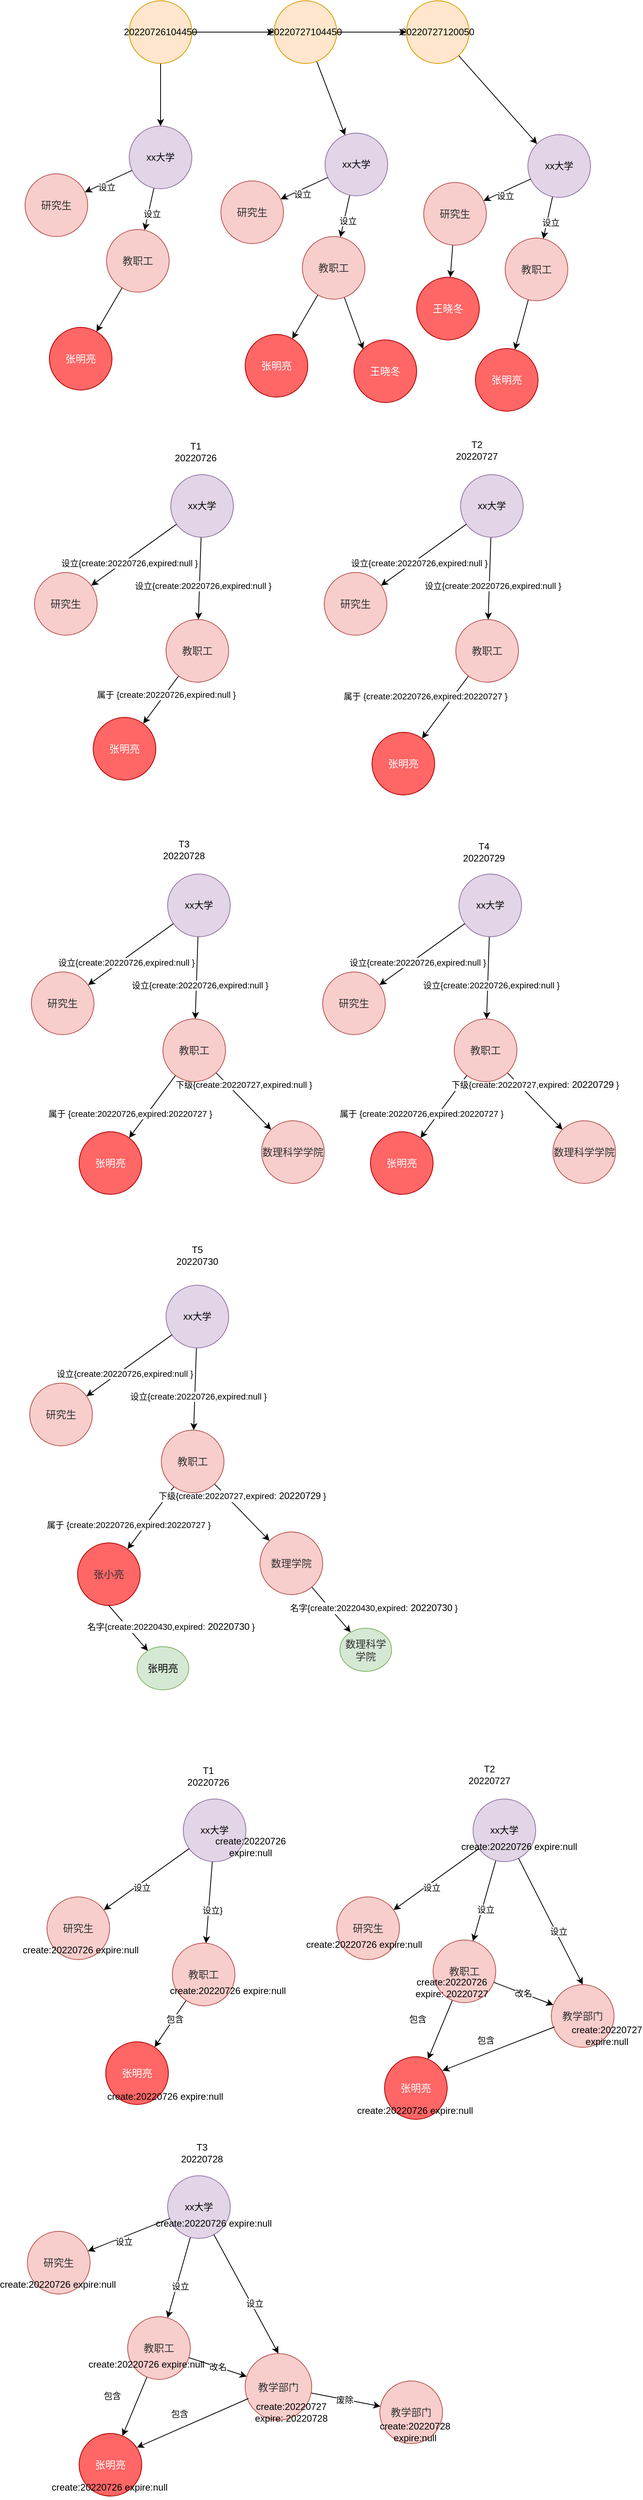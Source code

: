 <mxfile version="20.2.0" type="github">
  <diagram id="Nt__C9s7tZ92eEg6zFDS" name="第 1 页">
    <mxGraphModel dx="909" dy="622" grid="0" gridSize="10" guides="1" tooltips="1" connect="1" arrows="1" fold="1" page="1" pageScale="1" pageWidth="827" pageHeight="1169" math="0" shadow="0">
      <root>
        <mxCell id="0" />
        <mxCell id="1" parent="0" />
        <mxCell id="R3m3DmFI2uvPZftCLMGJ-3" value="" style="edgeStyle=orthogonalEdgeStyle;rounded=0;orthogonalLoop=1;jettySize=auto;html=1;" edge="1" parent="1" source="R3m3DmFI2uvPZftCLMGJ-1" target="R3m3DmFI2uvPZftCLMGJ-2">
          <mxGeometry relative="1" as="geometry" />
        </mxCell>
        <mxCell id="R3m3DmFI2uvPZftCLMGJ-9" value="" style="edgeStyle=orthogonalEdgeStyle;rounded=0;orthogonalLoop=1;jettySize=auto;html=1;" edge="1" parent="1" source="R3m3DmFI2uvPZftCLMGJ-1" target="R3m3DmFI2uvPZftCLMGJ-8">
          <mxGeometry relative="1" as="geometry" />
        </mxCell>
        <mxCell id="R3m3DmFI2uvPZftCLMGJ-1" value="20220726104450" style="ellipse;whiteSpace=wrap;html=1;aspect=fixed;fillColor=#ffe6cc;strokeColor=#d79b00;" vertex="1" parent="1">
          <mxGeometry x="167" y="107" width="80" height="80" as="geometry" />
        </mxCell>
        <mxCell id="R3m3DmFI2uvPZftCLMGJ-5" value="" style="edgeStyle=orthogonalEdgeStyle;rounded=0;orthogonalLoop=1;jettySize=auto;html=1;" edge="1" parent="1" source="R3m3DmFI2uvPZftCLMGJ-2" target="R3m3DmFI2uvPZftCLMGJ-4">
          <mxGeometry relative="1" as="geometry" />
        </mxCell>
        <mxCell id="R3m3DmFI2uvPZftCLMGJ-31" style="edgeStyle=none;rounded=0;orthogonalLoop=1;jettySize=auto;html=1;fontColor=#FFFFFF;" edge="1" parent="1" source="R3m3DmFI2uvPZftCLMGJ-2" target="R3m3DmFI2uvPZftCLMGJ-22">
          <mxGeometry relative="1" as="geometry" />
        </mxCell>
        <mxCell id="R3m3DmFI2uvPZftCLMGJ-2" value="20220727104450" style="ellipse;whiteSpace=wrap;html=1;aspect=fixed;fillColor=#ffe6cc;strokeColor=#d79b00;" vertex="1" parent="1">
          <mxGeometry x="352" y="107" width="80" height="80" as="geometry" />
        </mxCell>
        <mxCell id="R3m3DmFI2uvPZftCLMGJ-43" style="edgeStyle=none;rounded=0;orthogonalLoop=1;jettySize=auto;html=1;entryX=0;entryY=0;entryDx=0;entryDy=0;fontColor=#FFFFFF;" edge="1" parent="1" source="R3m3DmFI2uvPZftCLMGJ-4" target="R3m3DmFI2uvPZftCLMGJ-34">
          <mxGeometry relative="1" as="geometry" />
        </mxCell>
        <mxCell id="R3m3DmFI2uvPZftCLMGJ-4" value="20220727120050" style="ellipse;whiteSpace=wrap;html=1;aspect=fixed;fillColor=#ffe6cc;strokeColor=#d79b00;" vertex="1" parent="1">
          <mxGeometry x="521" y="107" width="80" height="80" as="geometry" />
        </mxCell>
        <mxCell id="R3m3DmFI2uvPZftCLMGJ-11" value="" style="rounded=0;orthogonalLoop=1;jettySize=auto;html=1;" edge="1" parent="1" source="R3m3DmFI2uvPZftCLMGJ-8" target="R3m3DmFI2uvPZftCLMGJ-10">
          <mxGeometry relative="1" as="geometry" />
        </mxCell>
        <mxCell id="R3m3DmFI2uvPZftCLMGJ-12" value="设立" style="edgeLabel;html=1;align=center;verticalAlign=middle;resizable=0;points=[];" vertex="1" connectable="0" parent="R3m3DmFI2uvPZftCLMGJ-11">
          <mxGeometry x="0.163" y="4" relative="1" as="geometry">
            <mxPoint y="1" as="offset" />
          </mxGeometry>
        </mxCell>
        <mxCell id="R3m3DmFI2uvPZftCLMGJ-8" value="xx大学" style="ellipse;whiteSpace=wrap;html=1;aspect=fixed;fillColor=#e1d5e7;strokeColor=#9673a6;" vertex="1" parent="1">
          <mxGeometry x="167" y="267" width="80" height="80" as="geometry" />
        </mxCell>
        <mxCell id="R3m3DmFI2uvPZftCLMGJ-17" value="" style="edgeStyle=none;rounded=0;orthogonalLoop=1;jettySize=auto;html=1;" edge="1" parent="1" source="R3m3DmFI2uvPZftCLMGJ-10" target="R3m3DmFI2uvPZftCLMGJ-16">
          <mxGeometry relative="1" as="geometry" />
        </mxCell>
        <mxCell id="R3m3DmFI2uvPZftCLMGJ-10" value="&lt;span style=&quot;color: rgb(51, 51, 51); font-family: &amp;quot;Open Sans&amp;quot;, HelveticaNeue-Light, &amp;quot;Helvetica Neue Light&amp;quot;, &amp;quot;Helvetica Neue&amp;quot;, Helvetica, Arial, sans-serif; font-size: 13px; text-align: start;&quot;&gt;教职工&lt;/span&gt;" style="ellipse;whiteSpace=wrap;html=1;aspect=fixed;fillColor=#f8cecc;strokeColor=#b85450;" vertex="1" parent="1">
          <mxGeometry x="138" y="399" width="80" height="80" as="geometry" />
        </mxCell>
        <mxCell id="R3m3DmFI2uvPZftCLMGJ-13" value="" style="rounded=0;orthogonalLoop=1;jettySize=auto;html=1;" edge="1" parent="1" target="R3m3DmFI2uvPZftCLMGJ-15" source="R3m3DmFI2uvPZftCLMGJ-8">
          <mxGeometry relative="1" as="geometry">
            <mxPoint x="217" y="415" as="sourcePoint" />
          </mxGeometry>
        </mxCell>
        <mxCell id="R3m3DmFI2uvPZftCLMGJ-14" value="设立" style="edgeLabel;html=1;align=center;verticalAlign=middle;resizable=0;points=[];" vertex="1" connectable="0" parent="R3m3DmFI2uvPZftCLMGJ-13">
          <mxGeometry x="0.163" y="4" relative="1" as="geometry">
            <mxPoint y="1" as="offset" />
          </mxGeometry>
        </mxCell>
        <mxCell id="R3m3DmFI2uvPZftCLMGJ-15" value="&lt;span style=&quot;color: rgb(51, 51, 51); font-family: &amp;quot;Open Sans&amp;quot;, HelveticaNeue-Light, &amp;quot;Helvetica Neue Light&amp;quot;, &amp;quot;Helvetica Neue&amp;quot;, Helvetica, Arial, sans-serif; font-size: 13px; text-align: start;&quot;&gt;研究生&lt;/span&gt;" style="ellipse;whiteSpace=wrap;html=1;aspect=fixed;fillColor=#f8cecc;strokeColor=#b85450;" vertex="1" parent="1">
          <mxGeometry x="34" y="328" width="80" height="80" as="geometry" />
        </mxCell>
        <mxCell id="R3m3DmFI2uvPZftCLMGJ-16" value="&lt;span style=&quot;font-family: &amp;quot;Open Sans&amp;quot;, HelveticaNeue-Light, &amp;quot;Helvetica Neue Light&amp;quot;, &amp;quot;Helvetica Neue&amp;quot;, Helvetica, Arial, sans-serif; font-size: 13px; text-align: start;&quot;&gt;张明亮&lt;/span&gt;" style="ellipse;whiteSpace=wrap;html=1;aspect=fixed;fillColor=#FF6666;strokeColor=#B20000;fontColor=#ffffff;" vertex="1" parent="1">
          <mxGeometry x="65" y="524" width="80" height="80" as="geometry" />
        </mxCell>
        <mxCell id="R3m3DmFI2uvPZftCLMGJ-20" value="" style="rounded=0;orthogonalLoop=1;jettySize=auto;html=1;" edge="1" parent="1" source="R3m3DmFI2uvPZftCLMGJ-22" target="R3m3DmFI2uvPZftCLMGJ-25">
          <mxGeometry relative="1" as="geometry" />
        </mxCell>
        <mxCell id="R3m3DmFI2uvPZftCLMGJ-21" value="设立" style="edgeLabel;html=1;align=center;verticalAlign=middle;resizable=0;points=[];" vertex="1" connectable="0" parent="R3m3DmFI2uvPZftCLMGJ-20">
          <mxGeometry x="0.163" y="4" relative="1" as="geometry">
            <mxPoint y="1" as="offset" />
          </mxGeometry>
        </mxCell>
        <mxCell id="R3m3DmFI2uvPZftCLMGJ-22" value="xx大学" style="ellipse;whiteSpace=wrap;html=1;aspect=fixed;fillColor=#e1d5e7;strokeColor=#9673a6;" vertex="1" parent="1">
          <mxGeometry x="417" y="276" width="80" height="80" as="geometry" />
        </mxCell>
        <mxCell id="R3m3DmFI2uvPZftCLMGJ-23" value="" style="edgeStyle=none;rounded=0;orthogonalLoop=1;jettySize=auto;html=1;" edge="1" parent="1" source="R3m3DmFI2uvPZftCLMGJ-25" target="R3m3DmFI2uvPZftCLMGJ-29">
          <mxGeometry relative="1" as="geometry" />
        </mxCell>
        <mxCell id="R3m3DmFI2uvPZftCLMGJ-24" style="edgeStyle=none;rounded=0;orthogonalLoop=1;jettySize=auto;html=1;entryX=0;entryY=0;entryDx=0;entryDy=0;fontColor=#FFFFFF;" edge="1" parent="1" source="R3m3DmFI2uvPZftCLMGJ-25" target="R3m3DmFI2uvPZftCLMGJ-30">
          <mxGeometry relative="1" as="geometry" />
        </mxCell>
        <mxCell id="R3m3DmFI2uvPZftCLMGJ-25" value="&lt;span style=&quot;color: rgb(51, 51, 51); font-family: &amp;quot;Open Sans&amp;quot;, HelveticaNeue-Light, &amp;quot;Helvetica Neue Light&amp;quot;, &amp;quot;Helvetica Neue&amp;quot;, Helvetica, Arial, sans-serif; font-size: 13px; text-align: start;&quot;&gt;教职工&lt;/span&gt;" style="ellipse;whiteSpace=wrap;html=1;aspect=fixed;fillColor=#f8cecc;strokeColor=#b85450;" vertex="1" parent="1">
          <mxGeometry x="388" y="408" width="80" height="80" as="geometry" />
        </mxCell>
        <mxCell id="R3m3DmFI2uvPZftCLMGJ-26" value="" style="rounded=0;orthogonalLoop=1;jettySize=auto;html=1;" edge="1" parent="1" source="R3m3DmFI2uvPZftCLMGJ-22" target="R3m3DmFI2uvPZftCLMGJ-28">
          <mxGeometry relative="1" as="geometry">
            <mxPoint x="467" y="424" as="sourcePoint" />
          </mxGeometry>
        </mxCell>
        <mxCell id="R3m3DmFI2uvPZftCLMGJ-27" value="设立" style="edgeLabel;html=1;align=center;verticalAlign=middle;resizable=0;points=[];" vertex="1" connectable="0" parent="R3m3DmFI2uvPZftCLMGJ-26">
          <mxGeometry x="0.163" y="4" relative="1" as="geometry">
            <mxPoint y="1" as="offset" />
          </mxGeometry>
        </mxCell>
        <mxCell id="R3m3DmFI2uvPZftCLMGJ-28" value="&lt;span style=&quot;color: rgb(51, 51, 51); font-family: &amp;quot;Open Sans&amp;quot;, HelveticaNeue-Light, &amp;quot;Helvetica Neue Light&amp;quot;, &amp;quot;Helvetica Neue&amp;quot;, Helvetica, Arial, sans-serif; font-size: 13px; text-align: start;&quot;&gt;研究生&lt;/span&gt;" style="ellipse;whiteSpace=wrap;html=1;aspect=fixed;fillColor=#f8cecc;strokeColor=#b85450;" vertex="1" parent="1">
          <mxGeometry x="284" y="337" width="80" height="80" as="geometry" />
        </mxCell>
        <mxCell id="R3m3DmFI2uvPZftCLMGJ-29" value="&lt;span style=&quot;font-family: &amp;quot;Open Sans&amp;quot;, HelveticaNeue-Light, &amp;quot;Helvetica Neue Light&amp;quot;, &amp;quot;Helvetica Neue&amp;quot;, Helvetica, Arial, sans-serif; font-size: 13px; text-align: start;&quot;&gt;张明亮&lt;/span&gt;" style="ellipse;whiteSpace=wrap;html=1;aspect=fixed;fillColor=#FF6666;strokeColor=#B20000;fontColor=#ffffff;" vertex="1" parent="1">
          <mxGeometry x="315" y="533" width="80" height="80" as="geometry" />
        </mxCell>
        <mxCell id="R3m3DmFI2uvPZftCLMGJ-30" value="&lt;div style=&quot;text-align: start;&quot;&gt;&lt;span style=&quot;background-color: initial; font-size: 13px;&quot;&gt;&lt;font face=&quot;Open Sans, HelveticaNeue-Light, Helvetica Neue Light, Helvetica Neue, Helvetica, Arial, sans-serif&quot;&gt;王晓冬&lt;/font&gt;&lt;/span&gt;&lt;/div&gt;" style="ellipse;whiteSpace=wrap;html=1;aspect=fixed;fillColor=#FF6666;strokeColor=#B20000;fontColor=#ffffff;" vertex="1" parent="1">
          <mxGeometry x="454" y="540" width="80" height="80" as="geometry" />
        </mxCell>
        <mxCell id="R3m3DmFI2uvPZftCLMGJ-32" value="" style="rounded=0;orthogonalLoop=1;jettySize=auto;html=1;" edge="1" parent="1" source="R3m3DmFI2uvPZftCLMGJ-34" target="R3m3DmFI2uvPZftCLMGJ-37">
          <mxGeometry relative="1" as="geometry" />
        </mxCell>
        <mxCell id="R3m3DmFI2uvPZftCLMGJ-33" value="设立" style="edgeLabel;html=1;align=center;verticalAlign=middle;resizable=0;points=[];" vertex="1" connectable="0" parent="R3m3DmFI2uvPZftCLMGJ-32">
          <mxGeometry x="0.163" y="4" relative="1" as="geometry">
            <mxPoint y="1" as="offset" />
          </mxGeometry>
        </mxCell>
        <mxCell id="R3m3DmFI2uvPZftCLMGJ-34" value="xx大学" style="ellipse;whiteSpace=wrap;html=1;aspect=fixed;fillColor=#e1d5e7;strokeColor=#9673a6;" vertex="1" parent="1">
          <mxGeometry x="676" y="278" width="80" height="80" as="geometry" />
        </mxCell>
        <mxCell id="R3m3DmFI2uvPZftCLMGJ-35" value="" style="edgeStyle=none;rounded=0;orthogonalLoop=1;jettySize=auto;html=1;" edge="1" parent="1" source="R3m3DmFI2uvPZftCLMGJ-37" target="R3m3DmFI2uvPZftCLMGJ-41">
          <mxGeometry relative="1" as="geometry" />
        </mxCell>
        <mxCell id="R3m3DmFI2uvPZftCLMGJ-36" style="edgeStyle=none;rounded=0;orthogonalLoop=1;jettySize=auto;html=1;fontColor=#FFFFFF;" edge="1" parent="1" source="R3m3DmFI2uvPZftCLMGJ-40" target="R3m3DmFI2uvPZftCLMGJ-42">
          <mxGeometry relative="1" as="geometry" />
        </mxCell>
        <mxCell id="R3m3DmFI2uvPZftCLMGJ-37" value="&lt;span style=&quot;color: rgb(51, 51, 51); font-family: &amp;quot;Open Sans&amp;quot;, HelveticaNeue-Light, &amp;quot;Helvetica Neue Light&amp;quot;, &amp;quot;Helvetica Neue&amp;quot;, Helvetica, Arial, sans-serif; font-size: 13px; text-align: start;&quot;&gt;教职工&lt;/span&gt;" style="ellipse;whiteSpace=wrap;html=1;aspect=fixed;fillColor=#f8cecc;strokeColor=#b85450;" vertex="1" parent="1">
          <mxGeometry x="647" y="410" width="80" height="80" as="geometry" />
        </mxCell>
        <mxCell id="R3m3DmFI2uvPZftCLMGJ-38" value="" style="rounded=0;orthogonalLoop=1;jettySize=auto;html=1;" edge="1" parent="1" source="R3m3DmFI2uvPZftCLMGJ-34" target="R3m3DmFI2uvPZftCLMGJ-40">
          <mxGeometry relative="1" as="geometry">
            <mxPoint x="726" y="426" as="sourcePoint" />
          </mxGeometry>
        </mxCell>
        <mxCell id="R3m3DmFI2uvPZftCLMGJ-39" value="设立" style="edgeLabel;html=1;align=center;verticalAlign=middle;resizable=0;points=[];" vertex="1" connectable="0" parent="R3m3DmFI2uvPZftCLMGJ-38">
          <mxGeometry x="0.163" y="4" relative="1" as="geometry">
            <mxPoint y="1" as="offset" />
          </mxGeometry>
        </mxCell>
        <mxCell id="R3m3DmFI2uvPZftCLMGJ-40" value="&lt;span style=&quot;color: rgb(51, 51, 51); font-family: &amp;quot;Open Sans&amp;quot;, HelveticaNeue-Light, &amp;quot;Helvetica Neue Light&amp;quot;, &amp;quot;Helvetica Neue&amp;quot;, Helvetica, Arial, sans-serif; font-size: 13px; text-align: start;&quot;&gt;研究生&lt;/span&gt;" style="ellipse;whiteSpace=wrap;html=1;aspect=fixed;fillColor=#f8cecc;strokeColor=#b85450;" vertex="1" parent="1">
          <mxGeometry x="543" y="339" width="80" height="80" as="geometry" />
        </mxCell>
        <mxCell id="R3m3DmFI2uvPZftCLMGJ-41" value="&lt;span style=&quot;font-family: &amp;quot;Open Sans&amp;quot;, HelveticaNeue-Light, &amp;quot;Helvetica Neue Light&amp;quot;, &amp;quot;Helvetica Neue&amp;quot;, Helvetica, Arial, sans-serif; font-size: 13px; text-align: start;&quot;&gt;张明亮&lt;/span&gt;" style="ellipse;whiteSpace=wrap;html=1;aspect=fixed;fillColor=#FF6666;strokeColor=#B20000;fontColor=#ffffff;" vertex="1" parent="1">
          <mxGeometry x="609" y="551" width="80" height="80" as="geometry" />
        </mxCell>
        <mxCell id="R3m3DmFI2uvPZftCLMGJ-42" value="&lt;div style=&quot;text-align: start;&quot;&gt;&lt;span style=&quot;background-color: initial; font-size: 13px;&quot;&gt;&lt;font face=&quot;Open Sans, HelveticaNeue-Light, Helvetica Neue Light, Helvetica Neue, Helvetica, Arial, sans-serif&quot;&gt;王晓冬&lt;/font&gt;&lt;/span&gt;&lt;/div&gt;" style="ellipse;whiteSpace=wrap;html=1;aspect=fixed;fillColor=#FF6666;strokeColor=#B20000;fontColor=#ffffff;" vertex="1" parent="1">
          <mxGeometry x="534" y="460" width="80" height="80" as="geometry" />
        </mxCell>
        <mxCell id="R3m3DmFI2uvPZftCLMGJ-44" value="" style="rounded=0;orthogonalLoop=1;jettySize=auto;html=1;" edge="1" parent="1" source="R3m3DmFI2uvPZftCLMGJ-46" target="R3m3DmFI2uvPZftCLMGJ-48">
          <mxGeometry relative="1" as="geometry" />
        </mxCell>
        <mxCell id="R3m3DmFI2uvPZftCLMGJ-45" value="设立{create:20220726,expired:null }" style="edgeLabel;html=1;align=center;verticalAlign=middle;resizable=0;points=[];" vertex="1" connectable="0" parent="R3m3DmFI2uvPZftCLMGJ-44">
          <mxGeometry x="0.163" y="4" relative="1" as="geometry">
            <mxPoint y="1" as="offset" />
          </mxGeometry>
        </mxCell>
        <mxCell id="R3m3DmFI2uvPZftCLMGJ-46" value="xx大学" style="ellipse;whiteSpace=wrap;html=1;aspect=fixed;fillColor=#e1d5e7;strokeColor=#9673a6;" vertex="1" parent="1">
          <mxGeometry x="220" y="712" width="80" height="80" as="geometry" />
        </mxCell>
        <mxCell id="R3m3DmFI2uvPZftCLMGJ-47" value="" style="edgeStyle=none;rounded=0;orthogonalLoop=1;jettySize=auto;html=1;" edge="1" parent="1" source="R3m3DmFI2uvPZftCLMGJ-48" target="R3m3DmFI2uvPZftCLMGJ-52">
          <mxGeometry relative="1" as="geometry" />
        </mxCell>
        <mxCell id="R3m3DmFI2uvPZftCLMGJ-53" value="&lt;font color=&quot;#000000&quot;&gt;属于 {create:20220726,expired:null }&lt;/font&gt;" style="edgeLabel;html=1;align=center;verticalAlign=middle;resizable=0;points=[];fontColor=#FFFFFF;" vertex="1" connectable="0" parent="R3m3DmFI2uvPZftCLMGJ-47">
          <mxGeometry x="-0.238" y="1" relative="1" as="geometry">
            <mxPoint as="offset" />
          </mxGeometry>
        </mxCell>
        <mxCell id="R3m3DmFI2uvPZftCLMGJ-48" value="&lt;span style=&quot;color: rgb(51, 51, 51); font-family: &amp;quot;Open Sans&amp;quot;, HelveticaNeue-Light, &amp;quot;Helvetica Neue Light&amp;quot;, &amp;quot;Helvetica Neue&amp;quot;, Helvetica, Arial, sans-serif; font-size: 13px; text-align: start;&quot;&gt;教职工&lt;/span&gt;" style="ellipse;whiteSpace=wrap;html=1;aspect=fixed;fillColor=#f8cecc;strokeColor=#b85450;" vertex="1" parent="1">
          <mxGeometry x="214" y="897" width="80" height="80" as="geometry" />
        </mxCell>
        <mxCell id="R3m3DmFI2uvPZftCLMGJ-49" value="" style="rounded=0;orthogonalLoop=1;jettySize=auto;html=1;" edge="1" parent="1" source="R3m3DmFI2uvPZftCLMGJ-46" target="R3m3DmFI2uvPZftCLMGJ-51">
          <mxGeometry relative="1" as="geometry">
            <mxPoint x="272" y="913" as="sourcePoint" />
          </mxGeometry>
        </mxCell>
        <mxCell id="R3m3DmFI2uvPZftCLMGJ-50" value="设立{create:20220726,expired:null }" style="edgeLabel;html=1;align=center;verticalAlign=middle;resizable=0;points=[];" vertex="1" connectable="0" parent="R3m3DmFI2uvPZftCLMGJ-49">
          <mxGeometry x="0.163" y="4" relative="1" as="geometry">
            <mxPoint y="1" as="offset" />
          </mxGeometry>
        </mxCell>
        <mxCell id="R3m3DmFI2uvPZftCLMGJ-51" value="&lt;span style=&quot;color: rgb(51, 51, 51); font-family: &amp;quot;Open Sans&amp;quot;, HelveticaNeue-Light, &amp;quot;Helvetica Neue Light&amp;quot;, &amp;quot;Helvetica Neue&amp;quot;, Helvetica, Arial, sans-serif; font-size: 13px; text-align: start;&quot;&gt;研究生&lt;/span&gt;" style="ellipse;whiteSpace=wrap;html=1;aspect=fixed;fillColor=#f8cecc;strokeColor=#b85450;" vertex="1" parent="1">
          <mxGeometry x="46" y="837" width="80" height="80" as="geometry" />
        </mxCell>
        <mxCell id="R3m3DmFI2uvPZftCLMGJ-52" value="&lt;span style=&quot;font-family: &amp;quot;Open Sans&amp;quot;, HelveticaNeue-Light, &amp;quot;Helvetica Neue Light&amp;quot;, &amp;quot;Helvetica Neue&amp;quot;, Helvetica, Arial, sans-serif; font-size: 13px; text-align: start;&quot;&gt;张明亮&lt;/span&gt;" style="ellipse;whiteSpace=wrap;html=1;aspect=fixed;fillColor=#FF6666;strokeColor=#B20000;fontColor=#ffffff;" vertex="1" parent="1">
          <mxGeometry x="121" y="1022" width="80" height="80" as="geometry" />
        </mxCell>
        <mxCell id="R3m3DmFI2uvPZftCLMGJ-54" value="" style="rounded=0;orthogonalLoop=1;jettySize=auto;html=1;" edge="1" parent="1" source="R3m3DmFI2uvPZftCLMGJ-56" target="R3m3DmFI2uvPZftCLMGJ-59">
          <mxGeometry relative="1" as="geometry" />
        </mxCell>
        <mxCell id="R3m3DmFI2uvPZftCLMGJ-55" value="设立{create:20220726,expired:null }" style="edgeLabel;html=1;align=center;verticalAlign=middle;resizable=0;points=[];" vertex="1" connectable="0" parent="R3m3DmFI2uvPZftCLMGJ-54">
          <mxGeometry x="0.163" y="4" relative="1" as="geometry">
            <mxPoint y="1" as="offset" />
          </mxGeometry>
        </mxCell>
        <mxCell id="R3m3DmFI2uvPZftCLMGJ-56" value="xx大学" style="ellipse;whiteSpace=wrap;html=1;aspect=fixed;fillColor=#e1d5e7;strokeColor=#9673a6;" vertex="1" parent="1">
          <mxGeometry x="590" y="712" width="80" height="80" as="geometry" />
        </mxCell>
        <mxCell id="R3m3DmFI2uvPZftCLMGJ-57" value="" style="edgeStyle=none;rounded=0;orthogonalLoop=1;jettySize=auto;html=1;" edge="1" parent="1" source="R3m3DmFI2uvPZftCLMGJ-59" target="R3m3DmFI2uvPZftCLMGJ-63">
          <mxGeometry relative="1" as="geometry" />
        </mxCell>
        <mxCell id="R3m3DmFI2uvPZftCLMGJ-58" value="&lt;font color=&quot;#000000&quot;&gt;属于 {create:20220726,expired:20220727 }&lt;/font&gt;" style="edgeLabel;html=1;align=center;verticalAlign=middle;resizable=0;points=[];fontColor=#FFFFFF;" vertex="1" connectable="0" parent="R3m3DmFI2uvPZftCLMGJ-57">
          <mxGeometry x="-0.238" y="1" relative="1" as="geometry">
            <mxPoint x="-34" y="-5" as="offset" />
          </mxGeometry>
        </mxCell>
        <mxCell id="R3m3DmFI2uvPZftCLMGJ-59" value="&lt;span style=&quot;color: rgb(51, 51, 51); font-family: &amp;quot;Open Sans&amp;quot;, HelveticaNeue-Light, &amp;quot;Helvetica Neue Light&amp;quot;, &amp;quot;Helvetica Neue&amp;quot;, Helvetica, Arial, sans-serif; font-size: 13px; text-align: start;&quot;&gt;教职工&lt;/span&gt;" style="ellipse;whiteSpace=wrap;html=1;aspect=fixed;fillColor=#f8cecc;strokeColor=#b85450;" vertex="1" parent="1">
          <mxGeometry x="584" y="897" width="80" height="80" as="geometry" />
        </mxCell>
        <mxCell id="R3m3DmFI2uvPZftCLMGJ-60" value="" style="rounded=0;orthogonalLoop=1;jettySize=auto;html=1;" edge="1" parent="1" source="R3m3DmFI2uvPZftCLMGJ-56" target="R3m3DmFI2uvPZftCLMGJ-62">
          <mxGeometry relative="1" as="geometry">
            <mxPoint x="642" y="913" as="sourcePoint" />
          </mxGeometry>
        </mxCell>
        <mxCell id="R3m3DmFI2uvPZftCLMGJ-61" value="设立{create:20220726,expired:null }" style="edgeLabel;html=1;align=center;verticalAlign=middle;resizable=0;points=[];" vertex="1" connectable="0" parent="R3m3DmFI2uvPZftCLMGJ-60">
          <mxGeometry x="0.163" y="4" relative="1" as="geometry">
            <mxPoint y="1" as="offset" />
          </mxGeometry>
        </mxCell>
        <mxCell id="R3m3DmFI2uvPZftCLMGJ-62" value="&lt;span style=&quot;color: rgb(51, 51, 51); font-family: &amp;quot;Open Sans&amp;quot;, HelveticaNeue-Light, &amp;quot;Helvetica Neue Light&amp;quot;, &amp;quot;Helvetica Neue&amp;quot;, Helvetica, Arial, sans-serif; font-size: 13px; text-align: start;&quot;&gt;研究生&lt;/span&gt;" style="ellipse;whiteSpace=wrap;html=1;aspect=fixed;fillColor=#f8cecc;strokeColor=#b85450;" vertex="1" parent="1">
          <mxGeometry x="416" y="837" width="80" height="80" as="geometry" />
        </mxCell>
        <mxCell id="R3m3DmFI2uvPZftCLMGJ-63" value="&lt;span style=&quot;font-family: &amp;quot;Open Sans&amp;quot;, HelveticaNeue-Light, &amp;quot;Helvetica Neue Light&amp;quot;, &amp;quot;Helvetica Neue&amp;quot;, Helvetica, Arial, sans-serif; font-size: 13px; text-align: start;&quot;&gt;张明亮&lt;/span&gt;" style="ellipse;whiteSpace=wrap;html=1;aspect=fixed;fillColor=#FF6666;strokeColor=#B20000;fontColor=#ffffff;" vertex="1" parent="1">
          <mxGeometry x="477" y="1041" width="80" height="80" as="geometry" />
        </mxCell>
        <mxCell id="R3m3DmFI2uvPZftCLMGJ-64" value="T1 20220726" style="text;html=1;strokeColor=none;fillColor=none;align=center;verticalAlign=middle;whiteSpace=wrap;rounded=0;labelBackgroundColor=none;fontColor=#000000;" vertex="1" parent="1">
          <mxGeometry x="222" y="668" width="60" height="30" as="geometry" />
        </mxCell>
        <mxCell id="R3m3DmFI2uvPZftCLMGJ-65" value="T2 20220727" style="text;html=1;strokeColor=none;fillColor=none;align=center;verticalAlign=middle;whiteSpace=wrap;rounded=0;labelBackgroundColor=none;fontColor=#000000;" vertex="1" parent="1">
          <mxGeometry x="581" y="666" width="60" height="30" as="geometry" />
        </mxCell>
        <mxCell id="R3m3DmFI2uvPZftCLMGJ-70" value="" style="rounded=0;orthogonalLoop=1;jettySize=auto;html=1;" edge="1" parent="1" source="R3m3DmFI2uvPZftCLMGJ-72" target="R3m3DmFI2uvPZftCLMGJ-75">
          <mxGeometry relative="1" as="geometry" />
        </mxCell>
        <mxCell id="R3m3DmFI2uvPZftCLMGJ-71" value="设立{create:20220726,expired:null }" style="edgeLabel;html=1;align=center;verticalAlign=middle;resizable=0;points=[];" vertex="1" connectable="0" parent="R3m3DmFI2uvPZftCLMGJ-70">
          <mxGeometry x="0.163" y="4" relative="1" as="geometry">
            <mxPoint y="1" as="offset" />
          </mxGeometry>
        </mxCell>
        <mxCell id="R3m3DmFI2uvPZftCLMGJ-72" value="xx大学" style="ellipse;whiteSpace=wrap;html=1;aspect=fixed;fillColor=#e1d5e7;strokeColor=#9673a6;" vertex="1" parent="1">
          <mxGeometry x="216" y="1222" width="80" height="80" as="geometry" />
        </mxCell>
        <mxCell id="R3m3DmFI2uvPZftCLMGJ-73" value="" style="edgeStyle=none;rounded=0;orthogonalLoop=1;jettySize=auto;html=1;" edge="1" parent="1" source="R3m3DmFI2uvPZftCLMGJ-75" target="R3m3DmFI2uvPZftCLMGJ-79">
          <mxGeometry relative="1" as="geometry" />
        </mxCell>
        <mxCell id="R3m3DmFI2uvPZftCLMGJ-74" value="&lt;font color=&quot;#000000&quot;&gt;属于 {create:20220726,expired:20220727 }&lt;/font&gt;" style="edgeLabel;html=1;align=center;verticalAlign=middle;resizable=0;points=[];fontColor=#FFFFFF;" vertex="1" connectable="0" parent="R3m3DmFI2uvPZftCLMGJ-73">
          <mxGeometry x="-0.238" y="1" relative="1" as="geometry">
            <mxPoint x="-37" y="18" as="offset" />
          </mxGeometry>
        </mxCell>
        <mxCell id="R3m3DmFI2uvPZftCLMGJ-82" value="&lt;span style=&quot;color: rgb(0, 0, 0);&quot;&gt;下级{create:20220727,expired:null }&lt;/span&gt;" style="edgeStyle=none;rounded=0;orthogonalLoop=1;jettySize=auto;html=1;fontColor=#009900;strokeColor=#000000;" edge="1" parent="1" source="R3m3DmFI2uvPZftCLMGJ-75" target="R3m3DmFI2uvPZftCLMGJ-81">
          <mxGeometry x="-0.303" y="14" relative="1" as="geometry">
            <mxPoint x="1" as="offset" />
          </mxGeometry>
        </mxCell>
        <mxCell id="R3m3DmFI2uvPZftCLMGJ-75" value="&lt;span style=&quot;color: rgb(51, 51, 51); font-family: &amp;quot;Open Sans&amp;quot;, HelveticaNeue-Light, &amp;quot;Helvetica Neue Light&amp;quot;, &amp;quot;Helvetica Neue&amp;quot;, Helvetica, Arial, sans-serif; font-size: 13px; text-align: start;&quot;&gt;教职工&lt;/span&gt;" style="ellipse;whiteSpace=wrap;html=1;aspect=fixed;fillColor=#f8cecc;strokeColor=#b85450;" vertex="1" parent="1">
          <mxGeometry x="210" y="1407" width="80" height="80" as="geometry" />
        </mxCell>
        <mxCell id="R3m3DmFI2uvPZftCLMGJ-76" value="" style="rounded=0;orthogonalLoop=1;jettySize=auto;html=1;" edge="1" parent="1" source="R3m3DmFI2uvPZftCLMGJ-72" target="R3m3DmFI2uvPZftCLMGJ-78">
          <mxGeometry relative="1" as="geometry">
            <mxPoint x="268" y="1423" as="sourcePoint" />
          </mxGeometry>
        </mxCell>
        <mxCell id="R3m3DmFI2uvPZftCLMGJ-77" value="设立{create:20220726,expired:null }" style="edgeLabel;html=1;align=center;verticalAlign=middle;resizable=0;points=[];" vertex="1" connectable="0" parent="R3m3DmFI2uvPZftCLMGJ-76">
          <mxGeometry x="0.163" y="4" relative="1" as="geometry">
            <mxPoint y="1" as="offset" />
          </mxGeometry>
        </mxCell>
        <mxCell id="R3m3DmFI2uvPZftCLMGJ-78" value="&lt;span style=&quot;color: rgb(51, 51, 51); font-family: &amp;quot;Open Sans&amp;quot;, HelveticaNeue-Light, &amp;quot;Helvetica Neue Light&amp;quot;, &amp;quot;Helvetica Neue&amp;quot;, Helvetica, Arial, sans-serif; font-size: 13px; text-align: start;&quot;&gt;研究生&lt;/span&gt;" style="ellipse;whiteSpace=wrap;html=1;aspect=fixed;fillColor=#f8cecc;strokeColor=#b85450;" vertex="1" parent="1">
          <mxGeometry x="42" y="1347" width="80" height="80" as="geometry" />
        </mxCell>
        <mxCell id="R3m3DmFI2uvPZftCLMGJ-79" value="&lt;span style=&quot;font-family: &amp;quot;Open Sans&amp;quot;, HelveticaNeue-Light, &amp;quot;Helvetica Neue Light&amp;quot;, &amp;quot;Helvetica Neue&amp;quot;, Helvetica, Arial, sans-serif; font-size: 13px; text-align: start;&quot;&gt;张明亮&lt;/span&gt;" style="ellipse;whiteSpace=wrap;html=1;aspect=fixed;fillColor=#FF6666;strokeColor=#B20000;fontColor=#ffffff;" vertex="1" parent="1">
          <mxGeometry x="103" y="1551" width="80" height="80" as="geometry" />
        </mxCell>
        <mxCell id="R3m3DmFI2uvPZftCLMGJ-80" value="T3 20220728" style="text;html=1;strokeColor=none;fillColor=none;align=center;verticalAlign=middle;whiteSpace=wrap;rounded=0;labelBackgroundColor=none;fontColor=#000000;" vertex="1" parent="1">
          <mxGeometry x="207" y="1176" width="60" height="30" as="geometry" />
        </mxCell>
        <mxCell id="R3m3DmFI2uvPZftCLMGJ-81" value="&lt;span style=&quot;color: rgb(51, 51, 51); font-family: &amp;quot;Open Sans&amp;quot;, HelveticaNeue-Light, &amp;quot;Helvetica Neue Light&amp;quot;, &amp;quot;Helvetica Neue&amp;quot;, Helvetica, Arial, sans-serif; font-size: 13px; text-align: start;&quot;&gt;数理科学学院&lt;/span&gt;" style="ellipse;whiteSpace=wrap;html=1;aspect=fixed;fillColor=#f8cecc;strokeColor=#b85450;" vertex="1" parent="1">
          <mxGeometry x="336" y="1537" width="80" height="80" as="geometry" />
        </mxCell>
        <mxCell id="R3m3DmFI2uvPZftCLMGJ-83" value="T4 20220729" style="text;html=1;strokeColor=none;fillColor=none;align=center;verticalAlign=middle;whiteSpace=wrap;rounded=0;labelBackgroundColor=none;fontColor=#000000;" vertex="1" parent="1">
          <mxGeometry x="590" y="1179" width="60" height="30" as="geometry" />
        </mxCell>
        <mxCell id="R3m3DmFI2uvPZftCLMGJ-84" value="" style="rounded=0;orthogonalLoop=1;jettySize=auto;html=1;" edge="1" parent="1" source="R3m3DmFI2uvPZftCLMGJ-86" target="R3m3DmFI2uvPZftCLMGJ-90">
          <mxGeometry relative="1" as="geometry" />
        </mxCell>
        <mxCell id="R3m3DmFI2uvPZftCLMGJ-85" value="设立{create:20220726,expired:null }" style="edgeLabel;html=1;align=center;verticalAlign=middle;resizable=0;points=[];" vertex="1" connectable="0" parent="R3m3DmFI2uvPZftCLMGJ-84">
          <mxGeometry x="0.163" y="4" relative="1" as="geometry">
            <mxPoint y="1" as="offset" />
          </mxGeometry>
        </mxCell>
        <mxCell id="R3m3DmFI2uvPZftCLMGJ-86" value="xx大学" style="ellipse;whiteSpace=wrap;html=1;aspect=fixed;fillColor=#e1d5e7;strokeColor=#9673a6;" vertex="1" parent="1">
          <mxGeometry x="588" y="1222" width="80" height="80" as="geometry" />
        </mxCell>
        <mxCell id="R3m3DmFI2uvPZftCLMGJ-87" value="" style="edgeStyle=none;rounded=0;orthogonalLoop=1;jettySize=auto;html=1;" edge="1" parent="1" source="R3m3DmFI2uvPZftCLMGJ-90" target="R3m3DmFI2uvPZftCLMGJ-94">
          <mxGeometry relative="1" as="geometry" />
        </mxCell>
        <mxCell id="R3m3DmFI2uvPZftCLMGJ-88" value="&lt;font color=&quot;#000000&quot;&gt;属于 {create:20220726,expired:20220727 }&lt;/font&gt;" style="edgeLabel;html=1;align=center;verticalAlign=middle;resizable=0;points=[];fontColor=#FFFFFF;" vertex="1" connectable="0" parent="R3m3DmFI2uvPZftCLMGJ-87">
          <mxGeometry x="-0.238" y="1" relative="1" as="geometry">
            <mxPoint x="-37" y="18" as="offset" />
          </mxGeometry>
        </mxCell>
        <mxCell id="R3m3DmFI2uvPZftCLMGJ-89" value="&lt;span style=&quot;color: rgb(0, 0, 0);&quot;&gt;下级{create:20220727,expired:&lt;/span&gt;&lt;span style=&quot;color: rgb(0, 0, 0); font-size: 12px; background-color: rgb(248, 249, 250);&quot;&gt;&amp;nbsp;20220729&lt;/span&gt;&lt;span style=&quot;color: rgb(0, 0, 0);&quot;&gt;&amp;nbsp;}&lt;/span&gt;" style="edgeStyle=none;rounded=0;orthogonalLoop=1;jettySize=auto;html=1;fontColor=#009900;strokeColor=#000000;" edge="1" parent="1" source="R3m3DmFI2uvPZftCLMGJ-90" target="R3m3DmFI2uvPZftCLMGJ-95">
          <mxGeometry x="-0.303" y="14" relative="1" as="geometry">
            <mxPoint x="1" as="offset" />
          </mxGeometry>
        </mxCell>
        <mxCell id="R3m3DmFI2uvPZftCLMGJ-90" value="&lt;span style=&quot;color: rgb(51, 51, 51); font-family: &amp;quot;Open Sans&amp;quot;, HelveticaNeue-Light, &amp;quot;Helvetica Neue Light&amp;quot;, &amp;quot;Helvetica Neue&amp;quot;, Helvetica, Arial, sans-serif; font-size: 13px; text-align: start;&quot;&gt;教职工&lt;/span&gt;" style="ellipse;whiteSpace=wrap;html=1;aspect=fixed;fillColor=#f8cecc;strokeColor=#b85450;" vertex="1" parent="1">
          <mxGeometry x="582" y="1407" width="80" height="80" as="geometry" />
        </mxCell>
        <mxCell id="R3m3DmFI2uvPZftCLMGJ-91" value="" style="rounded=0;orthogonalLoop=1;jettySize=auto;html=1;" edge="1" parent="1" source="R3m3DmFI2uvPZftCLMGJ-86" target="R3m3DmFI2uvPZftCLMGJ-93">
          <mxGeometry relative="1" as="geometry">
            <mxPoint x="640" y="1423" as="sourcePoint" />
          </mxGeometry>
        </mxCell>
        <mxCell id="R3m3DmFI2uvPZftCLMGJ-92" value="设立{create:20220726,expired:null }" style="edgeLabel;html=1;align=center;verticalAlign=middle;resizable=0;points=[];" vertex="1" connectable="0" parent="R3m3DmFI2uvPZftCLMGJ-91">
          <mxGeometry x="0.163" y="4" relative="1" as="geometry">
            <mxPoint y="1" as="offset" />
          </mxGeometry>
        </mxCell>
        <mxCell id="R3m3DmFI2uvPZftCLMGJ-93" value="&lt;span style=&quot;color: rgb(51, 51, 51); font-family: &amp;quot;Open Sans&amp;quot;, HelveticaNeue-Light, &amp;quot;Helvetica Neue Light&amp;quot;, &amp;quot;Helvetica Neue&amp;quot;, Helvetica, Arial, sans-serif; font-size: 13px; text-align: start;&quot;&gt;研究生&lt;/span&gt;" style="ellipse;whiteSpace=wrap;html=1;aspect=fixed;fillColor=#f8cecc;strokeColor=#b85450;" vertex="1" parent="1">
          <mxGeometry x="414" y="1347" width="80" height="80" as="geometry" />
        </mxCell>
        <mxCell id="R3m3DmFI2uvPZftCLMGJ-94" value="&lt;span style=&quot;font-family: &amp;quot;Open Sans&amp;quot;, HelveticaNeue-Light, &amp;quot;Helvetica Neue Light&amp;quot;, &amp;quot;Helvetica Neue&amp;quot;, Helvetica, Arial, sans-serif; font-size: 13px; text-align: start;&quot;&gt;张明亮&lt;/span&gt;" style="ellipse;whiteSpace=wrap;html=1;aspect=fixed;fillColor=#FF6666;strokeColor=#B20000;fontColor=#ffffff;" vertex="1" parent="1">
          <mxGeometry x="475" y="1551" width="80" height="80" as="geometry" />
        </mxCell>
        <mxCell id="R3m3DmFI2uvPZftCLMGJ-95" value="&lt;span style=&quot;color: rgb(51, 51, 51); font-family: &amp;quot;Open Sans&amp;quot;, HelveticaNeue-Light, &amp;quot;Helvetica Neue Light&amp;quot;, &amp;quot;Helvetica Neue&amp;quot;, Helvetica, Arial, sans-serif; font-size: 13px; text-align: start;&quot;&gt;数理科学学院&lt;/span&gt;" style="ellipse;whiteSpace=wrap;html=1;aspect=fixed;fillColor=#f8cecc;strokeColor=#b85450;" vertex="1" parent="1">
          <mxGeometry x="708" y="1537" width="80" height="80" as="geometry" />
        </mxCell>
        <mxCell id="R3m3DmFI2uvPZftCLMGJ-96" value="" style="rounded=0;orthogonalLoop=1;jettySize=auto;html=1;" edge="1" parent="1" source="R3m3DmFI2uvPZftCLMGJ-98" target="R3m3DmFI2uvPZftCLMGJ-102">
          <mxGeometry relative="1" as="geometry" />
        </mxCell>
        <mxCell id="R3m3DmFI2uvPZftCLMGJ-97" value="设立{create:20220726,expired:null }" style="edgeLabel;html=1;align=center;verticalAlign=middle;resizable=0;points=[];" vertex="1" connectable="0" parent="R3m3DmFI2uvPZftCLMGJ-96">
          <mxGeometry x="0.163" y="4" relative="1" as="geometry">
            <mxPoint y="1" as="offset" />
          </mxGeometry>
        </mxCell>
        <mxCell id="R3m3DmFI2uvPZftCLMGJ-98" value="xx大学" style="ellipse;whiteSpace=wrap;html=1;aspect=fixed;fillColor=#e1d5e7;strokeColor=#9673a6;" vertex="1" parent="1">
          <mxGeometry x="214" y="1747" width="80" height="80" as="geometry" />
        </mxCell>
        <mxCell id="R3m3DmFI2uvPZftCLMGJ-99" value="" style="edgeStyle=none;rounded=0;orthogonalLoop=1;jettySize=auto;html=1;" edge="1" parent="1" source="R3m3DmFI2uvPZftCLMGJ-102" target="R3m3DmFI2uvPZftCLMGJ-106">
          <mxGeometry relative="1" as="geometry" />
        </mxCell>
        <mxCell id="R3m3DmFI2uvPZftCLMGJ-100" value="&lt;font color=&quot;#000000&quot;&gt;属于 {create:20220726,expired:20220727 }&lt;/font&gt;" style="edgeLabel;html=1;align=center;verticalAlign=middle;resizable=0;points=[];fontColor=#FFFFFF;" vertex="1" connectable="0" parent="R3m3DmFI2uvPZftCLMGJ-99">
          <mxGeometry x="-0.238" y="1" relative="1" as="geometry">
            <mxPoint x="-37" y="18" as="offset" />
          </mxGeometry>
        </mxCell>
        <mxCell id="R3m3DmFI2uvPZftCLMGJ-101" value="&lt;span style=&quot;color: rgb(0, 0, 0);&quot;&gt;下级{create:20220727,expired:&lt;/span&gt;&lt;span style=&quot;color: rgb(0, 0, 0); font-size: 12px; background-color: rgb(248, 249, 250);&quot;&gt;&amp;nbsp;20220729&lt;/span&gt;&lt;span style=&quot;color: rgb(0, 0, 0);&quot;&gt;&amp;nbsp;}&lt;/span&gt;" style="edgeStyle=none;rounded=0;orthogonalLoop=1;jettySize=auto;html=1;fontColor=#009900;strokeColor=#000000;" edge="1" parent="1" source="R3m3DmFI2uvPZftCLMGJ-102" target="R3m3DmFI2uvPZftCLMGJ-107">
          <mxGeometry x="-0.303" y="14" relative="1" as="geometry">
            <mxPoint x="1" as="offset" />
          </mxGeometry>
        </mxCell>
        <mxCell id="R3m3DmFI2uvPZftCLMGJ-102" value="&lt;span style=&quot;color: rgb(51, 51, 51); font-family: &amp;quot;Open Sans&amp;quot;, HelveticaNeue-Light, &amp;quot;Helvetica Neue Light&amp;quot;, &amp;quot;Helvetica Neue&amp;quot;, Helvetica, Arial, sans-serif; font-size: 13px; text-align: start;&quot;&gt;教职工&lt;/span&gt;" style="ellipse;whiteSpace=wrap;html=1;aspect=fixed;fillColor=#f8cecc;strokeColor=#b85450;" vertex="1" parent="1">
          <mxGeometry x="208" y="1932" width="80" height="80" as="geometry" />
        </mxCell>
        <mxCell id="R3m3DmFI2uvPZftCLMGJ-103" value="" style="rounded=0;orthogonalLoop=1;jettySize=auto;html=1;" edge="1" parent="1" source="R3m3DmFI2uvPZftCLMGJ-98" target="R3m3DmFI2uvPZftCLMGJ-105">
          <mxGeometry relative="1" as="geometry">
            <mxPoint x="266" y="1948" as="sourcePoint" />
          </mxGeometry>
        </mxCell>
        <mxCell id="R3m3DmFI2uvPZftCLMGJ-104" value="设立{create:20220726,expired:null }" style="edgeLabel;html=1;align=center;verticalAlign=middle;resizable=0;points=[];" vertex="1" connectable="0" parent="R3m3DmFI2uvPZftCLMGJ-103">
          <mxGeometry x="0.163" y="4" relative="1" as="geometry">
            <mxPoint y="1" as="offset" />
          </mxGeometry>
        </mxCell>
        <mxCell id="R3m3DmFI2uvPZftCLMGJ-105" value="&lt;span style=&quot;color: rgb(51, 51, 51); font-family: &amp;quot;Open Sans&amp;quot;, HelveticaNeue-Light, &amp;quot;Helvetica Neue Light&amp;quot;, &amp;quot;Helvetica Neue&amp;quot;, Helvetica, Arial, sans-serif; font-size: 13px; text-align: start;&quot;&gt;研究生&lt;/span&gt;" style="ellipse;whiteSpace=wrap;html=1;aspect=fixed;fillColor=#f8cecc;strokeColor=#b85450;" vertex="1" parent="1">
          <mxGeometry x="40" y="1872" width="80" height="80" as="geometry" />
        </mxCell>
        <mxCell id="R3m3DmFI2uvPZftCLMGJ-106" value="&lt;span style=&quot;color: rgb(51, 51, 51); font-family: &amp;quot;Open Sans&amp;quot;, HelveticaNeue-Light, &amp;quot;Helvetica Neue Light&amp;quot;, &amp;quot;Helvetica Neue&amp;quot;, Helvetica, Arial, sans-serif; font-size: 13px; text-align: start;&quot;&gt;张小亮&lt;/span&gt;" style="ellipse;whiteSpace=wrap;html=1;aspect=fixed;fillColor=#FF6666;strokeColor=#B20000;fontColor=#ffffff;" vertex="1" parent="1">
          <mxGeometry x="101" y="2076" width="80" height="80" as="geometry" />
        </mxCell>
        <mxCell id="R3m3DmFI2uvPZftCLMGJ-118" value="" style="edgeStyle=none;rounded=0;orthogonalLoop=1;jettySize=auto;html=1;fontColor=#009900;strokeColor=#000000;" edge="1" parent="1" source="R3m3DmFI2uvPZftCLMGJ-107" target="R3m3DmFI2uvPZftCLMGJ-117">
          <mxGeometry relative="1" as="geometry" />
        </mxCell>
        <mxCell id="R3m3DmFI2uvPZftCLMGJ-119" value="&lt;font color=&quot;#000000&quot;&gt;名字&lt;/font&gt;&lt;span style=&quot;color: rgb(0, 0, 0);&quot;&gt;{create:20220430,expired:&lt;/span&gt;&lt;span style=&quot;color: rgb(0, 0, 0); font-size: 12px; background-color: rgb(248, 249, 250);&quot;&gt;&amp;nbsp;20220730&lt;/span&gt;&lt;span style=&quot;color: rgb(0, 0, 0);&quot;&gt;&amp;nbsp;}&lt;/span&gt;" style="edgeLabel;html=1;align=center;verticalAlign=middle;resizable=0;points=[];fontColor=#009900;" vertex="1" connectable="0" parent="R3m3DmFI2uvPZftCLMGJ-118">
          <mxGeometry x="-0.131" y="2" relative="1" as="geometry">
            <mxPoint x="56" y="3" as="offset" />
          </mxGeometry>
        </mxCell>
        <mxCell id="R3m3DmFI2uvPZftCLMGJ-107" value="&lt;span style=&quot;color: rgb(51, 51, 51); font-family: &amp;quot;Open Sans&amp;quot;, HelveticaNeue-Light, &amp;quot;Helvetica Neue Light&amp;quot;, &amp;quot;Helvetica Neue&amp;quot;, Helvetica, Arial, sans-serif; font-size: 13px; text-align: start;&quot;&gt;数理学院&lt;/span&gt;" style="ellipse;whiteSpace=wrap;html=1;aspect=fixed;fillColor=#f8cecc;strokeColor=#b85450;" vertex="1" parent="1">
          <mxGeometry x="334" y="2062" width="80" height="80" as="geometry" />
        </mxCell>
        <mxCell id="R3m3DmFI2uvPZftCLMGJ-108" value="T5 20220730" style="text;html=1;strokeColor=none;fillColor=none;align=center;verticalAlign=middle;whiteSpace=wrap;rounded=0;labelBackgroundColor=none;fontColor=#000000;" vertex="1" parent="1">
          <mxGeometry x="224" y="1694" width="60" height="30" as="geometry" />
        </mxCell>
        <mxCell id="R3m3DmFI2uvPZftCLMGJ-117" value="&lt;span style=&quot;color: rgb(51, 51, 51); font-family: &amp;quot;Open Sans&amp;quot;, HelveticaNeue-Light, &amp;quot;Helvetica Neue Light&amp;quot;, &amp;quot;Helvetica Neue&amp;quot;, Helvetica, Arial, sans-serif; font-size: 13px; text-align: start;&quot;&gt;数理科学学院&lt;/span&gt;" style="ellipse;whiteSpace=wrap;html=1;fillColor=#d5e8d4;strokeColor=#82b366;" vertex="1" parent="1">
          <mxGeometry x="436" y="2185" width="66" height="55" as="geometry" />
        </mxCell>
        <mxCell id="R3m3DmFI2uvPZftCLMGJ-120" value="" style="edgeStyle=none;rounded=0;orthogonalLoop=1;jettySize=auto;html=1;fontColor=#009900;strokeColor=#000000;" edge="1" parent="1" target="R3m3DmFI2uvPZftCLMGJ-122">
          <mxGeometry relative="1" as="geometry">
            <mxPoint x="140.996" y="2156.003" as="sourcePoint" />
          </mxGeometry>
        </mxCell>
        <mxCell id="R3m3DmFI2uvPZftCLMGJ-121" value="&lt;font color=&quot;#000000&quot;&gt;名字&lt;/font&gt;&lt;span style=&quot;color: rgb(0, 0, 0);&quot;&gt;{create:20220430,expired:&lt;/span&gt;&lt;span style=&quot;color: rgb(0, 0, 0); font-size: 12px; background-color: rgb(248, 249, 250);&quot;&gt;&amp;nbsp;20220730&lt;/span&gt;&lt;span style=&quot;color: rgb(0, 0, 0);&quot;&gt;&amp;nbsp;}&lt;/span&gt;" style="edgeLabel;html=1;align=center;verticalAlign=middle;resizable=0;points=[];fontColor=#009900;" vertex="1" connectable="0" parent="R3m3DmFI2uvPZftCLMGJ-120">
          <mxGeometry x="-0.131" y="2" relative="1" as="geometry">
            <mxPoint x="56" y="3" as="offset" />
          </mxGeometry>
        </mxCell>
        <mxCell id="R3m3DmFI2uvPZftCLMGJ-122" value="&lt;span style=&quot;font-family: &amp;quot;Open Sans&amp;quot;, HelveticaNeue-Light, &amp;quot;Helvetica Neue Light&amp;quot;, &amp;quot;Helvetica Neue&amp;quot;, Helvetica, Arial, sans-serif; font-size: 13px; text-align: start;&quot;&gt;张明亮&lt;/span&gt;" style="ellipse;whiteSpace=wrap;html=1;fillColor=#d5e8d4;strokeColor=#82b366;" vertex="1" parent="1">
          <mxGeometry x="177.05" y="2208.56" width="66" height="55" as="geometry" />
        </mxCell>
        <mxCell id="R3m3DmFI2uvPZftCLMGJ-123" value="" style="rounded=0;orthogonalLoop=1;jettySize=auto;html=1;" edge="1" parent="1" source="R3m3DmFI2uvPZftCLMGJ-125" target="R3m3DmFI2uvPZftCLMGJ-128">
          <mxGeometry relative="1" as="geometry" />
        </mxCell>
        <mxCell id="R3m3DmFI2uvPZftCLMGJ-124" value="设立}" style="edgeLabel;html=1;align=center;verticalAlign=middle;resizable=0;points=[];" vertex="1" connectable="0" parent="R3m3DmFI2uvPZftCLMGJ-123">
          <mxGeometry x="0.163" y="4" relative="1" as="geometry">
            <mxPoint y="1" as="offset" />
          </mxGeometry>
        </mxCell>
        <mxCell id="R3m3DmFI2uvPZftCLMGJ-125" value="xx大学" style="ellipse;whiteSpace=wrap;html=1;aspect=fixed;fillColor=#e1d5e7;strokeColor=#9673a6;" vertex="1" parent="1">
          <mxGeometry x="236" y="2403" width="80" height="80" as="geometry" />
        </mxCell>
        <mxCell id="R3m3DmFI2uvPZftCLMGJ-126" value="" style="edgeStyle=none;rounded=0;orthogonalLoop=1;jettySize=auto;html=1;" edge="1" parent="1" source="R3m3DmFI2uvPZftCLMGJ-128" target="R3m3DmFI2uvPZftCLMGJ-132">
          <mxGeometry relative="1" as="geometry" />
        </mxCell>
        <mxCell id="R3m3DmFI2uvPZftCLMGJ-127" value="&lt;span style=&quot;color: rgb(0, 0, 0);&quot;&gt;包含&lt;/span&gt;" style="edgeLabel;html=1;align=center;verticalAlign=middle;resizable=0;points=[];fontColor=#FFFFFF;" vertex="1" connectable="0" parent="R3m3DmFI2uvPZftCLMGJ-126">
          <mxGeometry x="-0.238" y="1" relative="1" as="geometry">
            <mxPoint as="offset" />
          </mxGeometry>
        </mxCell>
        <mxCell id="R3m3DmFI2uvPZftCLMGJ-128" value="&lt;span style=&quot;color: rgb(51, 51, 51); font-family: &amp;quot;Open Sans&amp;quot;, HelveticaNeue-Light, &amp;quot;Helvetica Neue Light&amp;quot;, &amp;quot;Helvetica Neue&amp;quot;, Helvetica, Arial, sans-serif; font-size: 13px; text-align: start;&quot;&gt;教职工&lt;/span&gt;" style="ellipse;whiteSpace=wrap;html=1;aspect=fixed;fillColor=#f8cecc;strokeColor=#b85450;" vertex="1" parent="1">
          <mxGeometry x="222" y="2587" width="80" height="80" as="geometry" />
        </mxCell>
        <mxCell id="R3m3DmFI2uvPZftCLMGJ-129" value="" style="rounded=0;orthogonalLoop=1;jettySize=auto;html=1;" edge="1" parent="1" source="R3m3DmFI2uvPZftCLMGJ-125" target="R3m3DmFI2uvPZftCLMGJ-131">
          <mxGeometry relative="1" as="geometry">
            <mxPoint x="288" y="2604" as="sourcePoint" />
          </mxGeometry>
        </mxCell>
        <mxCell id="R3m3DmFI2uvPZftCLMGJ-130" value="设立" style="edgeLabel;html=1;align=center;verticalAlign=middle;resizable=0;points=[];" vertex="1" connectable="0" parent="R3m3DmFI2uvPZftCLMGJ-129">
          <mxGeometry x="0.163" y="4" relative="1" as="geometry">
            <mxPoint y="1" as="offset" />
          </mxGeometry>
        </mxCell>
        <mxCell id="R3m3DmFI2uvPZftCLMGJ-131" value="&lt;span style=&quot;color: rgb(51, 51, 51); font-family: &amp;quot;Open Sans&amp;quot;, HelveticaNeue-Light, &amp;quot;Helvetica Neue Light&amp;quot;, &amp;quot;Helvetica Neue&amp;quot;, Helvetica, Arial, sans-serif; font-size: 13px; text-align: start;&quot;&gt;研究生&lt;/span&gt;" style="ellipse;whiteSpace=wrap;html=1;aspect=fixed;fillColor=#f8cecc;strokeColor=#b85450;" vertex="1" parent="1">
          <mxGeometry x="62" y="2528" width="80" height="80" as="geometry" />
        </mxCell>
        <mxCell id="R3m3DmFI2uvPZftCLMGJ-132" value="&lt;span style=&quot;font-family: &amp;quot;Open Sans&amp;quot;, HelveticaNeue-Light, &amp;quot;Helvetica Neue Light&amp;quot;, &amp;quot;Helvetica Neue&amp;quot;, Helvetica, Arial, sans-serif; font-size: 13px; text-align: start;&quot;&gt;张明亮&lt;/span&gt;" style="ellipse;whiteSpace=wrap;html=1;aspect=fixed;fillColor=#FF6666;strokeColor=#B20000;fontColor=#ffffff;" vertex="1" parent="1">
          <mxGeometry x="137" y="2713" width="80" height="80" as="geometry" />
        </mxCell>
        <mxCell id="R3m3DmFI2uvPZftCLMGJ-133" value="" style="rounded=0;orthogonalLoop=1;jettySize=auto;html=1;" edge="1" parent="1" source="R3m3DmFI2uvPZftCLMGJ-135" target="R3m3DmFI2uvPZftCLMGJ-138">
          <mxGeometry relative="1" as="geometry" />
        </mxCell>
        <mxCell id="R3m3DmFI2uvPZftCLMGJ-134" value="设立" style="edgeLabel;html=1;align=center;verticalAlign=middle;resizable=0;points=[];" vertex="1" connectable="0" parent="R3m3DmFI2uvPZftCLMGJ-133">
          <mxGeometry x="0.163" y="4" relative="1" as="geometry">
            <mxPoint y="1" as="offset" />
          </mxGeometry>
        </mxCell>
        <mxCell id="R3m3DmFI2uvPZftCLMGJ-135" value="xx大学" style="ellipse;whiteSpace=wrap;html=1;aspect=fixed;fillColor=#e1d5e7;strokeColor=#9673a6;" vertex="1" parent="1">
          <mxGeometry x="606" y="2403" width="80" height="80" as="geometry" />
        </mxCell>
        <mxCell id="R3m3DmFI2uvPZftCLMGJ-136" value="" style="edgeStyle=none;rounded=0;orthogonalLoop=1;jettySize=auto;html=1;" edge="1" parent="1" source="R3m3DmFI2uvPZftCLMGJ-138" target="R3m3DmFI2uvPZftCLMGJ-142">
          <mxGeometry relative="1" as="geometry" />
        </mxCell>
        <mxCell id="R3m3DmFI2uvPZftCLMGJ-137" value="&lt;span style=&quot;color: rgb(0, 0, 0);&quot;&gt;包含&lt;/span&gt;" style="edgeLabel;html=1;align=center;verticalAlign=middle;resizable=0;points=[];fontColor=#FFFFFF;" vertex="1" connectable="0" parent="R3m3DmFI2uvPZftCLMGJ-136">
          <mxGeometry x="-0.238" y="1" relative="1" as="geometry">
            <mxPoint x="-34" y="-5" as="offset" />
          </mxGeometry>
        </mxCell>
        <mxCell id="R3m3DmFI2uvPZftCLMGJ-150" value="改名" style="edgeStyle=none;rounded=0;orthogonalLoop=1;jettySize=auto;html=1;fontColor=#000000;strokeColor=#000000;" edge="1" parent="1" source="R3m3DmFI2uvPZftCLMGJ-138" target="R3m3DmFI2uvPZftCLMGJ-145">
          <mxGeometry relative="1" as="geometry" />
        </mxCell>
        <mxCell id="R3m3DmFI2uvPZftCLMGJ-138" value="&lt;span style=&quot;color: rgb(51, 51, 51); font-family: &amp;quot;Open Sans&amp;quot;, HelveticaNeue-Light, &amp;quot;Helvetica Neue Light&amp;quot;, &amp;quot;Helvetica Neue&amp;quot;, Helvetica, Arial, sans-serif; font-size: 13px; text-align: start;&quot;&gt;教职工&lt;/span&gt;" style="ellipse;whiteSpace=wrap;html=1;aspect=fixed;fillColor=#f8cecc;strokeColor=#b85450;" vertex="1" parent="1">
          <mxGeometry x="555" y="2583" width="80" height="80" as="geometry" />
        </mxCell>
        <mxCell id="R3m3DmFI2uvPZftCLMGJ-139" value="" style="rounded=0;orthogonalLoop=1;jettySize=auto;html=1;" edge="1" parent="1" source="R3m3DmFI2uvPZftCLMGJ-135" target="R3m3DmFI2uvPZftCLMGJ-141">
          <mxGeometry relative="1" as="geometry">
            <mxPoint x="658" y="2604" as="sourcePoint" />
          </mxGeometry>
        </mxCell>
        <mxCell id="R3m3DmFI2uvPZftCLMGJ-140" value="设立" style="edgeLabel;html=1;align=center;verticalAlign=middle;resizable=0;points=[];" vertex="1" connectable="0" parent="R3m3DmFI2uvPZftCLMGJ-139">
          <mxGeometry x="0.163" y="4" relative="1" as="geometry">
            <mxPoint y="1" as="offset" />
          </mxGeometry>
        </mxCell>
        <mxCell id="R3m3DmFI2uvPZftCLMGJ-141" value="&lt;span style=&quot;color: rgb(51, 51, 51); font-family: &amp;quot;Open Sans&amp;quot;, HelveticaNeue-Light, &amp;quot;Helvetica Neue Light&amp;quot;, &amp;quot;Helvetica Neue&amp;quot;, Helvetica, Arial, sans-serif; font-size: 13px; text-align: start;&quot;&gt;研究生&lt;/span&gt;" style="ellipse;whiteSpace=wrap;html=1;aspect=fixed;fillColor=#f8cecc;strokeColor=#b85450;" vertex="1" parent="1">
          <mxGeometry x="432" y="2528" width="80" height="80" as="geometry" />
        </mxCell>
        <mxCell id="R3m3DmFI2uvPZftCLMGJ-142" value="&lt;span style=&quot;font-family: &amp;quot;Open Sans&amp;quot;, HelveticaNeue-Light, &amp;quot;Helvetica Neue Light&amp;quot;, &amp;quot;Helvetica Neue&amp;quot;, Helvetica, Arial, sans-serif; font-size: 13px; text-align: start;&quot;&gt;张明亮&lt;/span&gt;" style="ellipse;whiteSpace=wrap;html=1;aspect=fixed;fillColor=#FF6666;strokeColor=#B20000;fontColor=#ffffff;" vertex="1" parent="1">
          <mxGeometry x="493" y="2732" width="80" height="80" as="geometry" />
        </mxCell>
        <mxCell id="R3m3DmFI2uvPZftCLMGJ-143" value="T1 20220726" style="text;html=1;strokeColor=none;fillColor=none;align=center;verticalAlign=middle;whiteSpace=wrap;rounded=0;labelBackgroundColor=none;fontColor=#000000;" vertex="1" parent="1">
          <mxGeometry x="238" y="2359" width="60" height="30" as="geometry" />
        </mxCell>
        <mxCell id="R3m3DmFI2uvPZftCLMGJ-144" value="T2 20220727" style="text;html=1;strokeColor=none;fillColor=none;align=center;verticalAlign=middle;whiteSpace=wrap;rounded=0;labelBackgroundColor=none;fontColor=#000000;" vertex="1" parent="1">
          <mxGeometry x="597" y="2357" width="60" height="30" as="geometry" />
        </mxCell>
        <mxCell id="R3m3DmFI2uvPZftCLMGJ-145" value="&lt;span style=&quot;color: rgb(51, 51, 51); font-family: &amp;quot;Open Sans&amp;quot;, HelveticaNeue-Light, &amp;quot;Helvetica Neue Light&amp;quot;, &amp;quot;Helvetica Neue&amp;quot;, Helvetica, Arial, sans-serif; font-size: 13px; text-align: start;&quot;&gt;教学部门&lt;/span&gt;" style="ellipse;whiteSpace=wrap;html=1;aspect=fixed;fillColor=#f8cecc;strokeColor=#b85450;" vertex="1" parent="1">
          <mxGeometry x="706" y="2640" width="80" height="80" as="geometry" />
        </mxCell>
        <mxCell id="R3m3DmFI2uvPZftCLMGJ-146" value="" style="rounded=0;orthogonalLoop=1;jettySize=auto;html=1;entryX=0.5;entryY=0;entryDx=0;entryDy=0;" edge="1" parent="1" source="R3m3DmFI2uvPZftCLMGJ-135" target="R3m3DmFI2uvPZftCLMGJ-145">
          <mxGeometry relative="1" as="geometry">
            <mxPoint x="654.897" y="2492.985" as="sourcePoint" />
            <mxPoint x="651.297" y="2598.021" as="targetPoint" />
          </mxGeometry>
        </mxCell>
        <mxCell id="R3m3DmFI2uvPZftCLMGJ-147" value="设立" style="edgeLabel;html=1;align=center;verticalAlign=middle;resizable=0;points=[];" vertex="1" connectable="0" parent="R3m3DmFI2uvPZftCLMGJ-146">
          <mxGeometry x="0.163" y="4" relative="1" as="geometry">
            <mxPoint y="1" as="offset" />
          </mxGeometry>
        </mxCell>
        <mxCell id="R3m3DmFI2uvPZftCLMGJ-148" value="" style="edgeStyle=none;rounded=0;orthogonalLoop=1;jettySize=auto;html=1;exitX=0.05;exitY=0.675;exitDx=0;exitDy=0;exitPerimeter=0;" edge="1" parent="1" source="R3m3DmFI2uvPZftCLMGJ-145">
          <mxGeometry relative="1" as="geometry">
            <mxPoint x="626.046" y="2670.035" as="sourcePoint" />
            <mxPoint x="566.857" y="2749.893" as="targetPoint" />
          </mxGeometry>
        </mxCell>
        <mxCell id="R3m3DmFI2uvPZftCLMGJ-149" value="&lt;span style=&quot;color: rgb(0, 0, 0);&quot;&gt;包含&lt;/span&gt;" style="edgeLabel;html=1;align=center;verticalAlign=middle;resizable=0;points=[];fontColor=#FFFFFF;" vertex="1" connectable="0" parent="R3m3DmFI2uvPZftCLMGJ-148">
          <mxGeometry x="-0.238" y="1" relative="1" as="geometry">
            <mxPoint x="-34" y="-5" as="offset" />
          </mxGeometry>
        </mxCell>
        <mxCell id="R3m3DmFI2uvPZftCLMGJ-151" value="create:20220726&amp;nbsp;expire:null" style="text;html=1;strokeColor=none;fillColor=none;align=center;verticalAlign=middle;whiteSpace=wrap;rounded=0;labelBackgroundColor=none;fontColor=#000000;" vertex="1" parent="1">
          <mxGeometry x="263" y="2633" width="60" height="30" as="geometry" />
        </mxCell>
        <mxCell id="R3m3DmFI2uvPZftCLMGJ-152" value="create:20220726 expire:&amp;nbsp;20220727" style="text;html=1;strokeColor=none;fillColor=none;align=center;verticalAlign=middle;whiteSpace=wrap;rounded=0;labelBackgroundColor=none;fontColor=#000000;" vertex="1" parent="1">
          <mxGeometry x="549" y="2629" width="60" height="30" as="geometry" />
        </mxCell>
        <mxCell id="R3m3DmFI2uvPZftCLMGJ-153" value="create:20220727 expire:null" style="text;html=1;strokeColor=none;fillColor=none;align=center;verticalAlign=middle;whiteSpace=wrap;rounded=0;labelBackgroundColor=none;fontColor=#000000;" vertex="1" parent="1">
          <mxGeometry x="747" y="2690" width="60" height="30" as="geometry" />
        </mxCell>
        <mxCell id="R3m3DmFI2uvPZftCLMGJ-154" value="create:20220726&amp;nbsp;expire:null" style="text;html=1;strokeColor=none;fillColor=none;align=center;verticalAlign=middle;whiteSpace=wrap;rounded=0;labelBackgroundColor=none;fontColor=#000000;" vertex="1" parent="1">
          <mxGeometry x="183" y="2768" width="60" height="30" as="geometry" />
        </mxCell>
        <mxCell id="R3m3DmFI2uvPZftCLMGJ-155" value="create:20220726 expire:null" style="text;html=1;strokeColor=none;fillColor=none;align=center;verticalAlign=middle;whiteSpace=wrap;rounded=0;labelBackgroundColor=none;fontColor=#000000;" vertex="1" parent="1">
          <mxGeometry x="292" y="2449" width="60" height="30" as="geometry" />
        </mxCell>
        <mxCell id="R3m3DmFI2uvPZftCLMGJ-156" value="create:20220726&amp;nbsp;expire:null" style="text;html=1;strokeColor=none;fillColor=none;align=center;verticalAlign=middle;whiteSpace=wrap;rounded=0;labelBackgroundColor=none;fontColor=#000000;" vertex="1" parent="1">
          <mxGeometry x="75" y="2581" width="60" height="30" as="geometry" />
        </mxCell>
        <mxCell id="R3m3DmFI2uvPZftCLMGJ-157" value="create:20220726&amp;nbsp;expire:null" style="text;html=1;strokeColor=none;fillColor=none;align=center;verticalAlign=middle;whiteSpace=wrap;rounded=0;labelBackgroundColor=none;fontColor=#000000;" vertex="1" parent="1">
          <mxGeometry x="635" y="2449" width="60" height="30" as="geometry" />
        </mxCell>
        <mxCell id="R3m3DmFI2uvPZftCLMGJ-158" value="create:20220726&amp;nbsp;expire:null" style="text;html=1;strokeColor=none;fillColor=none;align=center;verticalAlign=middle;whiteSpace=wrap;rounded=0;labelBackgroundColor=none;fontColor=#000000;" vertex="1" parent="1">
          <mxGeometry x="437" y="2574" width="60" height="30" as="geometry" />
        </mxCell>
        <mxCell id="R3m3DmFI2uvPZftCLMGJ-159" value="create:20220726&amp;nbsp;expire:null" style="text;html=1;strokeColor=none;fillColor=none;align=center;verticalAlign=middle;whiteSpace=wrap;rounded=0;labelBackgroundColor=none;fontColor=#000000;" vertex="1" parent="1">
          <mxGeometry x="502" y="2786" width="60" height="30" as="geometry" />
        </mxCell>
        <mxCell id="R3m3DmFI2uvPZftCLMGJ-160" value="" style="rounded=0;orthogonalLoop=1;jettySize=auto;html=1;" edge="1" parent="1" source="R3m3DmFI2uvPZftCLMGJ-162" target="R3m3DmFI2uvPZftCLMGJ-166">
          <mxGeometry relative="1" as="geometry" />
        </mxCell>
        <mxCell id="R3m3DmFI2uvPZftCLMGJ-161" value="设立" style="edgeLabel;html=1;align=center;verticalAlign=middle;resizable=0;points=[];" vertex="1" connectable="0" parent="R3m3DmFI2uvPZftCLMGJ-160">
          <mxGeometry x="0.163" y="4" relative="1" as="geometry">
            <mxPoint y="1" as="offset" />
          </mxGeometry>
        </mxCell>
        <mxCell id="R3m3DmFI2uvPZftCLMGJ-162" value="xx大学" style="ellipse;whiteSpace=wrap;html=1;aspect=fixed;fillColor=#e1d5e7;strokeColor=#9673a6;" vertex="1" parent="1">
          <mxGeometry x="216" y="2884" width="80" height="80" as="geometry" />
        </mxCell>
        <mxCell id="R3m3DmFI2uvPZftCLMGJ-163" value="" style="edgeStyle=none;rounded=0;orthogonalLoop=1;jettySize=auto;html=1;" edge="1" parent="1" source="R3m3DmFI2uvPZftCLMGJ-166" target="R3m3DmFI2uvPZftCLMGJ-169">
          <mxGeometry relative="1" as="geometry" />
        </mxCell>
        <mxCell id="R3m3DmFI2uvPZftCLMGJ-164" value="&lt;span style=&quot;color: rgb(0, 0, 0);&quot;&gt;包含&lt;/span&gt;" style="edgeLabel;html=1;align=center;verticalAlign=middle;resizable=0;points=[];fontColor=#FFFFFF;" vertex="1" connectable="0" parent="R3m3DmFI2uvPZftCLMGJ-163">
          <mxGeometry x="-0.238" y="1" relative="1" as="geometry">
            <mxPoint x="-34" y="-5" as="offset" />
          </mxGeometry>
        </mxCell>
        <mxCell id="R3m3DmFI2uvPZftCLMGJ-165" value="改名" style="edgeStyle=none;rounded=0;orthogonalLoop=1;jettySize=auto;html=1;fontColor=#000000;strokeColor=#000000;" edge="1" parent="1" source="R3m3DmFI2uvPZftCLMGJ-166" target="R3m3DmFI2uvPZftCLMGJ-171">
          <mxGeometry relative="1" as="geometry" />
        </mxCell>
        <mxCell id="R3m3DmFI2uvPZftCLMGJ-166" value="&lt;span style=&quot;color: rgb(51, 51, 51); font-family: &amp;quot;Open Sans&amp;quot;, HelveticaNeue-Light, &amp;quot;Helvetica Neue Light&amp;quot;, &amp;quot;Helvetica Neue&amp;quot;, Helvetica, Arial, sans-serif; font-size: 13px; text-align: start;&quot;&gt;教职工&lt;/span&gt;" style="ellipse;whiteSpace=wrap;html=1;aspect=fixed;fillColor=#f8cecc;strokeColor=#b85450;" vertex="1" parent="1">
          <mxGeometry x="165" y="3064" width="80" height="80" as="geometry" />
        </mxCell>
        <mxCell id="R3m3DmFI2uvPZftCLMGJ-167" value="" style="rounded=0;orthogonalLoop=1;jettySize=auto;html=1;" edge="1" parent="1" source="R3m3DmFI2uvPZftCLMGJ-162" target="R3m3DmFI2uvPZftCLMGJ-183">
          <mxGeometry relative="1" as="geometry">
            <mxPoint x="268" y="3085" as="sourcePoint" />
            <mxPoint x="114.486" y="3025.662" as="targetPoint" />
          </mxGeometry>
        </mxCell>
        <mxCell id="R3m3DmFI2uvPZftCLMGJ-168" value="设立" style="edgeLabel;html=1;align=center;verticalAlign=middle;resizable=0;points=[];" vertex="1" connectable="0" parent="R3m3DmFI2uvPZftCLMGJ-167">
          <mxGeometry x="0.163" y="4" relative="1" as="geometry">
            <mxPoint y="1" as="offset" />
          </mxGeometry>
        </mxCell>
        <mxCell id="R3m3DmFI2uvPZftCLMGJ-169" value="&lt;span style=&quot;font-family: &amp;quot;Open Sans&amp;quot;, HelveticaNeue-Light, &amp;quot;Helvetica Neue Light&amp;quot;, &amp;quot;Helvetica Neue&amp;quot;, Helvetica, Arial, sans-serif; font-size: 13px; text-align: start;&quot;&gt;张明亮&lt;/span&gt;" style="ellipse;whiteSpace=wrap;html=1;aspect=fixed;fillColor=#FF6666;strokeColor=#B20000;fontColor=#ffffff;" vertex="1" parent="1">
          <mxGeometry x="103" y="3213" width="80" height="80" as="geometry" />
        </mxCell>
        <mxCell id="R3m3DmFI2uvPZftCLMGJ-170" value="T3 20220728" style="text;html=1;strokeColor=none;fillColor=none;align=center;verticalAlign=middle;whiteSpace=wrap;rounded=0;labelBackgroundColor=none;fontColor=#000000;" vertex="1" parent="1">
          <mxGeometry x="230" y="2840" width="60" height="30" as="geometry" />
        </mxCell>
        <mxCell id="R3m3DmFI2uvPZftCLMGJ-186" style="edgeStyle=none;rounded=0;orthogonalLoop=1;jettySize=auto;html=1;fontColor=#000000;strokeColor=#000000;" edge="1" parent="1" source="R3m3DmFI2uvPZftCLMGJ-171" target="R3m3DmFI2uvPZftCLMGJ-184">
          <mxGeometry relative="1" as="geometry" />
        </mxCell>
        <mxCell id="R3m3DmFI2uvPZftCLMGJ-187" value="废除" style="edgeLabel;html=1;align=center;verticalAlign=middle;resizable=0;points=[];fontColor=#000000;" vertex="1" connectable="0" parent="R3m3DmFI2uvPZftCLMGJ-186">
          <mxGeometry x="-0.047" relative="1" as="geometry">
            <mxPoint as="offset" />
          </mxGeometry>
        </mxCell>
        <mxCell id="R3m3DmFI2uvPZftCLMGJ-171" value="&lt;span style=&quot;color: rgb(51, 51, 51); font-family: &amp;quot;Open Sans&amp;quot;, HelveticaNeue-Light, &amp;quot;Helvetica Neue Light&amp;quot;, &amp;quot;Helvetica Neue&amp;quot;, Helvetica, Arial, sans-serif; font-size: 13px; text-align: start;&quot;&gt;教学部门&lt;/span&gt;" style="ellipse;whiteSpace=wrap;html=1;aspect=fixed;fillColor=#f8cecc;strokeColor=#b85450;" vertex="1" parent="1">
          <mxGeometry x="315" y="3111" width="85" height="85" as="geometry" />
        </mxCell>
        <mxCell id="R3m3DmFI2uvPZftCLMGJ-172" value="" style="rounded=0;orthogonalLoop=1;jettySize=auto;html=1;entryX=0.5;entryY=0;entryDx=0;entryDy=0;" edge="1" parent="1" source="R3m3DmFI2uvPZftCLMGJ-162" target="R3m3DmFI2uvPZftCLMGJ-171">
          <mxGeometry relative="1" as="geometry">
            <mxPoint x="264.897" y="2973.985" as="sourcePoint" />
            <mxPoint x="261.297" y="3079.021" as="targetPoint" />
          </mxGeometry>
        </mxCell>
        <mxCell id="R3m3DmFI2uvPZftCLMGJ-173" value="设立" style="edgeLabel;html=1;align=center;verticalAlign=middle;resizable=0;points=[];" vertex="1" connectable="0" parent="R3m3DmFI2uvPZftCLMGJ-172">
          <mxGeometry x="0.163" y="4" relative="1" as="geometry">
            <mxPoint y="1" as="offset" />
          </mxGeometry>
        </mxCell>
        <mxCell id="R3m3DmFI2uvPZftCLMGJ-174" value="" style="edgeStyle=none;rounded=0;orthogonalLoop=1;jettySize=auto;html=1;exitX=0.05;exitY=0.675;exitDx=0;exitDy=0;exitPerimeter=0;" edge="1" parent="1" source="R3m3DmFI2uvPZftCLMGJ-171">
          <mxGeometry relative="1" as="geometry">
            <mxPoint x="236.046" y="3151.035" as="sourcePoint" />
            <mxPoint x="176.857" y="3230.893" as="targetPoint" />
          </mxGeometry>
        </mxCell>
        <mxCell id="R3m3DmFI2uvPZftCLMGJ-175" value="&lt;span style=&quot;color: rgb(0, 0, 0);&quot;&gt;包含&lt;/span&gt;" style="edgeLabel;html=1;align=center;verticalAlign=middle;resizable=0;points=[];fontColor=#FFFFFF;" vertex="1" connectable="0" parent="R3m3DmFI2uvPZftCLMGJ-174">
          <mxGeometry x="-0.238" y="1" relative="1" as="geometry">
            <mxPoint x="-34" y="-5" as="offset" />
          </mxGeometry>
        </mxCell>
        <mxCell id="R3m3DmFI2uvPZftCLMGJ-176" value="create:20220726&amp;nbsp;expire:null" style="text;html=1;strokeColor=none;fillColor=none;align=center;verticalAlign=middle;whiteSpace=wrap;rounded=0;labelBackgroundColor=none;fontColor=#000000;" vertex="1" parent="1">
          <mxGeometry x="159" y="3110" width="60" height="30" as="geometry" />
        </mxCell>
        <mxCell id="R3m3DmFI2uvPZftCLMGJ-177" value="create:20220727 expire:&amp;nbsp;20220728" style="text;html=1;strokeColor=none;fillColor=none;align=center;verticalAlign=middle;whiteSpace=wrap;rounded=0;labelBackgroundColor=none;fontColor=#000000;" vertex="1" parent="1">
          <mxGeometry x="344" y="3171" width="60" height="30" as="geometry" />
        </mxCell>
        <mxCell id="R3m3DmFI2uvPZftCLMGJ-178" value="create:20220726&amp;nbsp;expire:null" style="text;html=1;strokeColor=none;fillColor=none;align=center;verticalAlign=middle;whiteSpace=wrap;rounded=0;labelBackgroundColor=none;fontColor=#000000;" vertex="1" parent="1">
          <mxGeometry x="245" y="2930" width="60" height="30" as="geometry" />
        </mxCell>
        <mxCell id="R3m3DmFI2uvPZftCLMGJ-183" value="&lt;span style=&quot;color: rgb(51, 51, 51); font-family: &amp;quot;Open Sans&amp;quot;, HelveticaNeue-Light, &amp;quot;Helvetica Neue Light&amp;quot;, &amp;quot;Helvetica Neue&amp;quot;, Helvetica, Arial, sans-serif; font-size: 13px; text-align: start;&quot;&gt;研究生&lt;/span&gt;" style="ellipse;whiteSpace=wrap;html=1;aspect=fixed;fillColor=#f8cecc;strokeColor=#b85450;" vertex="1" parent="1">
          <mxGeometry x="37" y="2955" width="80" height="80" as="geometry" />
        </mxCell>
        <mxCell id="R3m3DmFI2uvPZftCLMGJ-179" value="create:20220726&amp;nbsp;expire:null" style="text;html=1;strokeColor=none;fillColor=none;align=center;verticalAlign=middle;whiteSpace=wrap;rounded=0;labelBackgroundColor=none;fontColor=#000000;" vertex="1" parent="1">
          <mxGeometry x="46" y="3008" width="60" height="30" as="geometry" />
        </mxCell>
        <mxCell id="R3m3DmFI2uvPZftCLMGJ-180" value="create:20220726&amp;nbsp;expire:null" style="text;html=1;strokeColor=none;fillColor=none;align=center;verticalAlign=middle;whiteSpace=wrap;rounded=0;labelBackgroundColor=none;fontColor=#000000;" vertex="1" parent="1">
          <mxGeometry x="112" y="3267" width="60" height="30" as="geometry" />
        </mxCell>
        <mxCell id="R3m3DmFI2uvPZftCLMGJ-184" value="&lt;span style=&quot;color: rgb(51, 51, 51); font-family: &amp;quot;Open Sans&amp;quot;, HelveticaNeue-Light, &amp;quot;Helvetica Neue Light&amp;quot;, &amp;quot;Helvetica Neue&amp;quot;, Helvetica, Arial, sans-serif; font-size: 13px; text-align: start;&quot;&gt;教学部门&lt;/span&gt;" style="ellipse;whiteSpace=wrap;html=1;aspect=fixed;fillColor=#f8cecc;strokeColor=#b85450;" vertex="1" parent="1">
          <mxGeometry x="487" y="3146" width="80" height="80" as="geometry" />
        </mxCell>
        <mxCell id="R3m3DmFI2uvPZftCLMGJ-185" value="create:20220728 expire:null" style="text;html=1;strokeColor=none;fillColor=none;align=center;verticalAlign=middle;whiteSpace=wrap;rounded=0;labelBackgroundColor=none;fontColor=#000000;" vertex="1" parent="1">
          <mxGeometry x="502" y="3196" width="60" height="30" as="geometry" />
        </mxCell>
      </root>
    </mxGraphModel>
  </diagram>
</mxfile>

